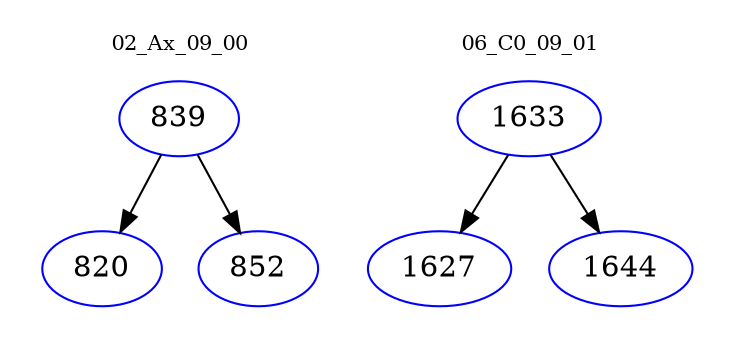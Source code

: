 digraph{
subgraph cluster_0 {
color = white
label = "02_Ax_09_00";
fontsize=10;
T0_839 [label="839", color="blue"]
T0_839 -> T0_820 [color="black"]
T0_820 [label="820", color="blue"]
T0_839 -> T0_852 [color="black"]
T0_852 [label="852", color="blue"]
}
subgraph cluster_1 {
color = white
label = "06_C0_09_01";
fontsize=10;
T1_1633 [label="1633", color="blue"]
T1_1633 -> T1_1627 [color="black"]
T1_1627 [label="1627", color="blue"]
T1_1633 -> T1_1644 [color="black"]
T1_1644 [label="1644", color="blue"]
}
}

